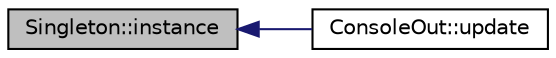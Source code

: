 digraph "Singleton::instance"
{
 // INTERACTIVE_SVG=YES
  edge [fontname="Helvetica",fontsize="10",labelfontname="Helvetica",labelfontsize="10"];
  node [fontname="Helvetica",fontsize="10",shape=record];
  rankdir="LR";
  Node1 [label="Singleton::instance",height=0.2,width=0.4,color="black", fillcolor="grey75", style="filled" fontcolor="black"];
  Node1 -> Node2 [dir="back",color="midnightblue",fontsize="10",style="solid",fontname="Helvetica"];
  Node2 [label="ConsoleOut::update",height=0.2,width=0.4,color="black", fillcolor="white", style="filled",URL="$class_console_out.html#acaa3a0d45ebd77a00adb61ef27661bb3"];
}
